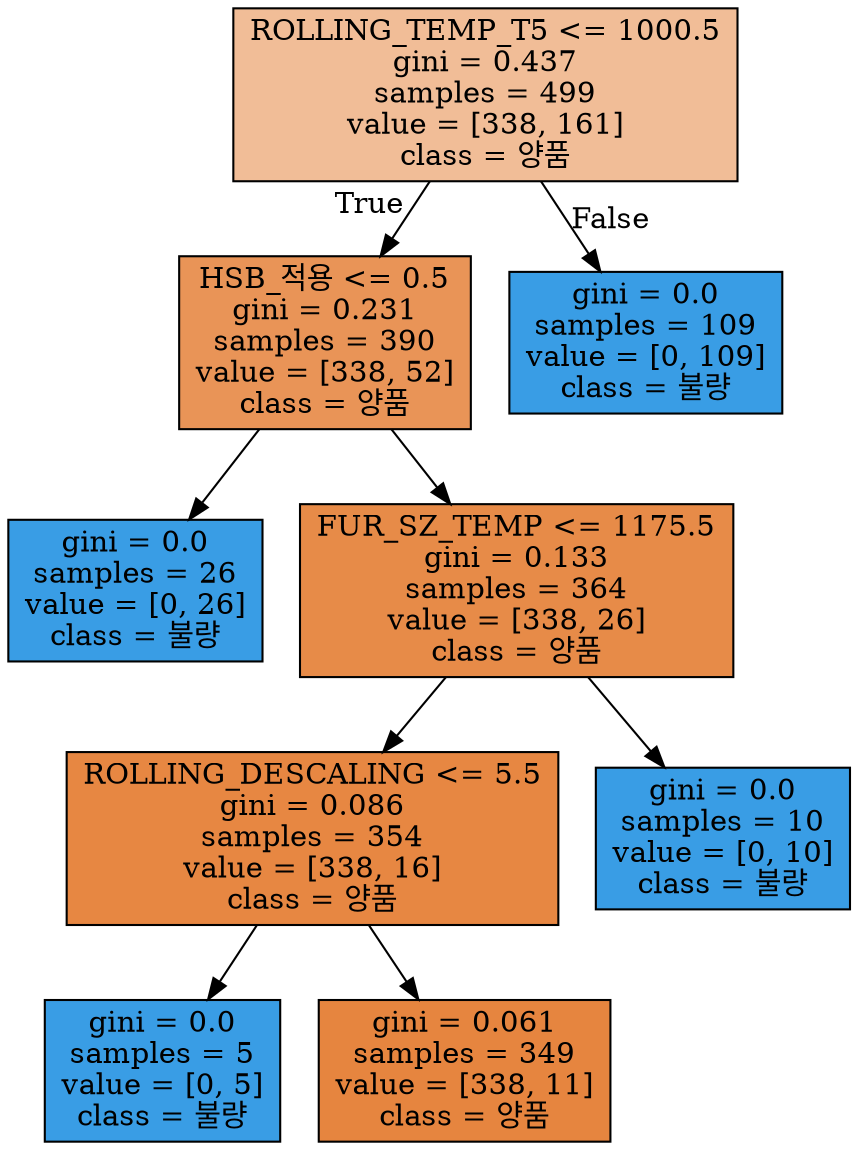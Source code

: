 digraph Tree {
node [shape=box, style="filled", color="black"] ;
0 [label="ROLLING_TEMP_T5 <= 1000.5\ngini = 0.437\nsamples = 499\nvalue = [338, 161]\nclass = 양품", fillcolor="#e5813986"] ;
1 [label="HSB_적용 <= 0.5\ngini = 0.231\nsamples = 390\nvalue = [338, 52]\nclass = 양품", fillcolor="#e58139d8"] ;
0 -> 1 [labeldistance=2.5, labelangle=45, headlabel="True"] ;
2 [label="gini = 0.0\nsamples = 26\nvalue = [0, 26]\nclass = 불량", fillcolor="#399de5ff"] ;
1 -> 2 ;
3 [label="FUR_SZ_TEMP <= 1175.5\ngini = 0.133\nsamples = 364\nvalue = [338, 26]\nclass = 양품", fillcolor="#e58139eb"] ;
1 -> 3 ;
4 [label="ROLLING_DESCALING <= 5.5\ngini = 0.086\nsamples = 354\nvalue = [338, 16]\nclass = 양품", fillcolor="#e58139f3"] ;
3 -> 4 ;
5 [label="gini = 0.0\nsamples = 5\nvalue = [0, 5]\nclass = 불량", fillcolor="#399de5ff"] ;
4 -> 5 ;
6 [label="gini = 0.061\nsamples = 349\nvalue = [338, 11]\nclass = 양품", fillcolor="#e58139f7"] ;
4 -> 6 ;
7 [label="gini = 0.0\nsamples = 10\nvalue = [0, 10]\nclass = 불량", fillcolor="#399de5ff"] ;
3 -> 7 ;
8 [label="gini = 0.0\nsamples = 109\nvalue = [0, 109]\nclass = 불량", fillcolor="#399de5ff"] ;
0 -> 8 [labeldistance=2.5, labelangle=-45, headlabel="False"] ;
}
